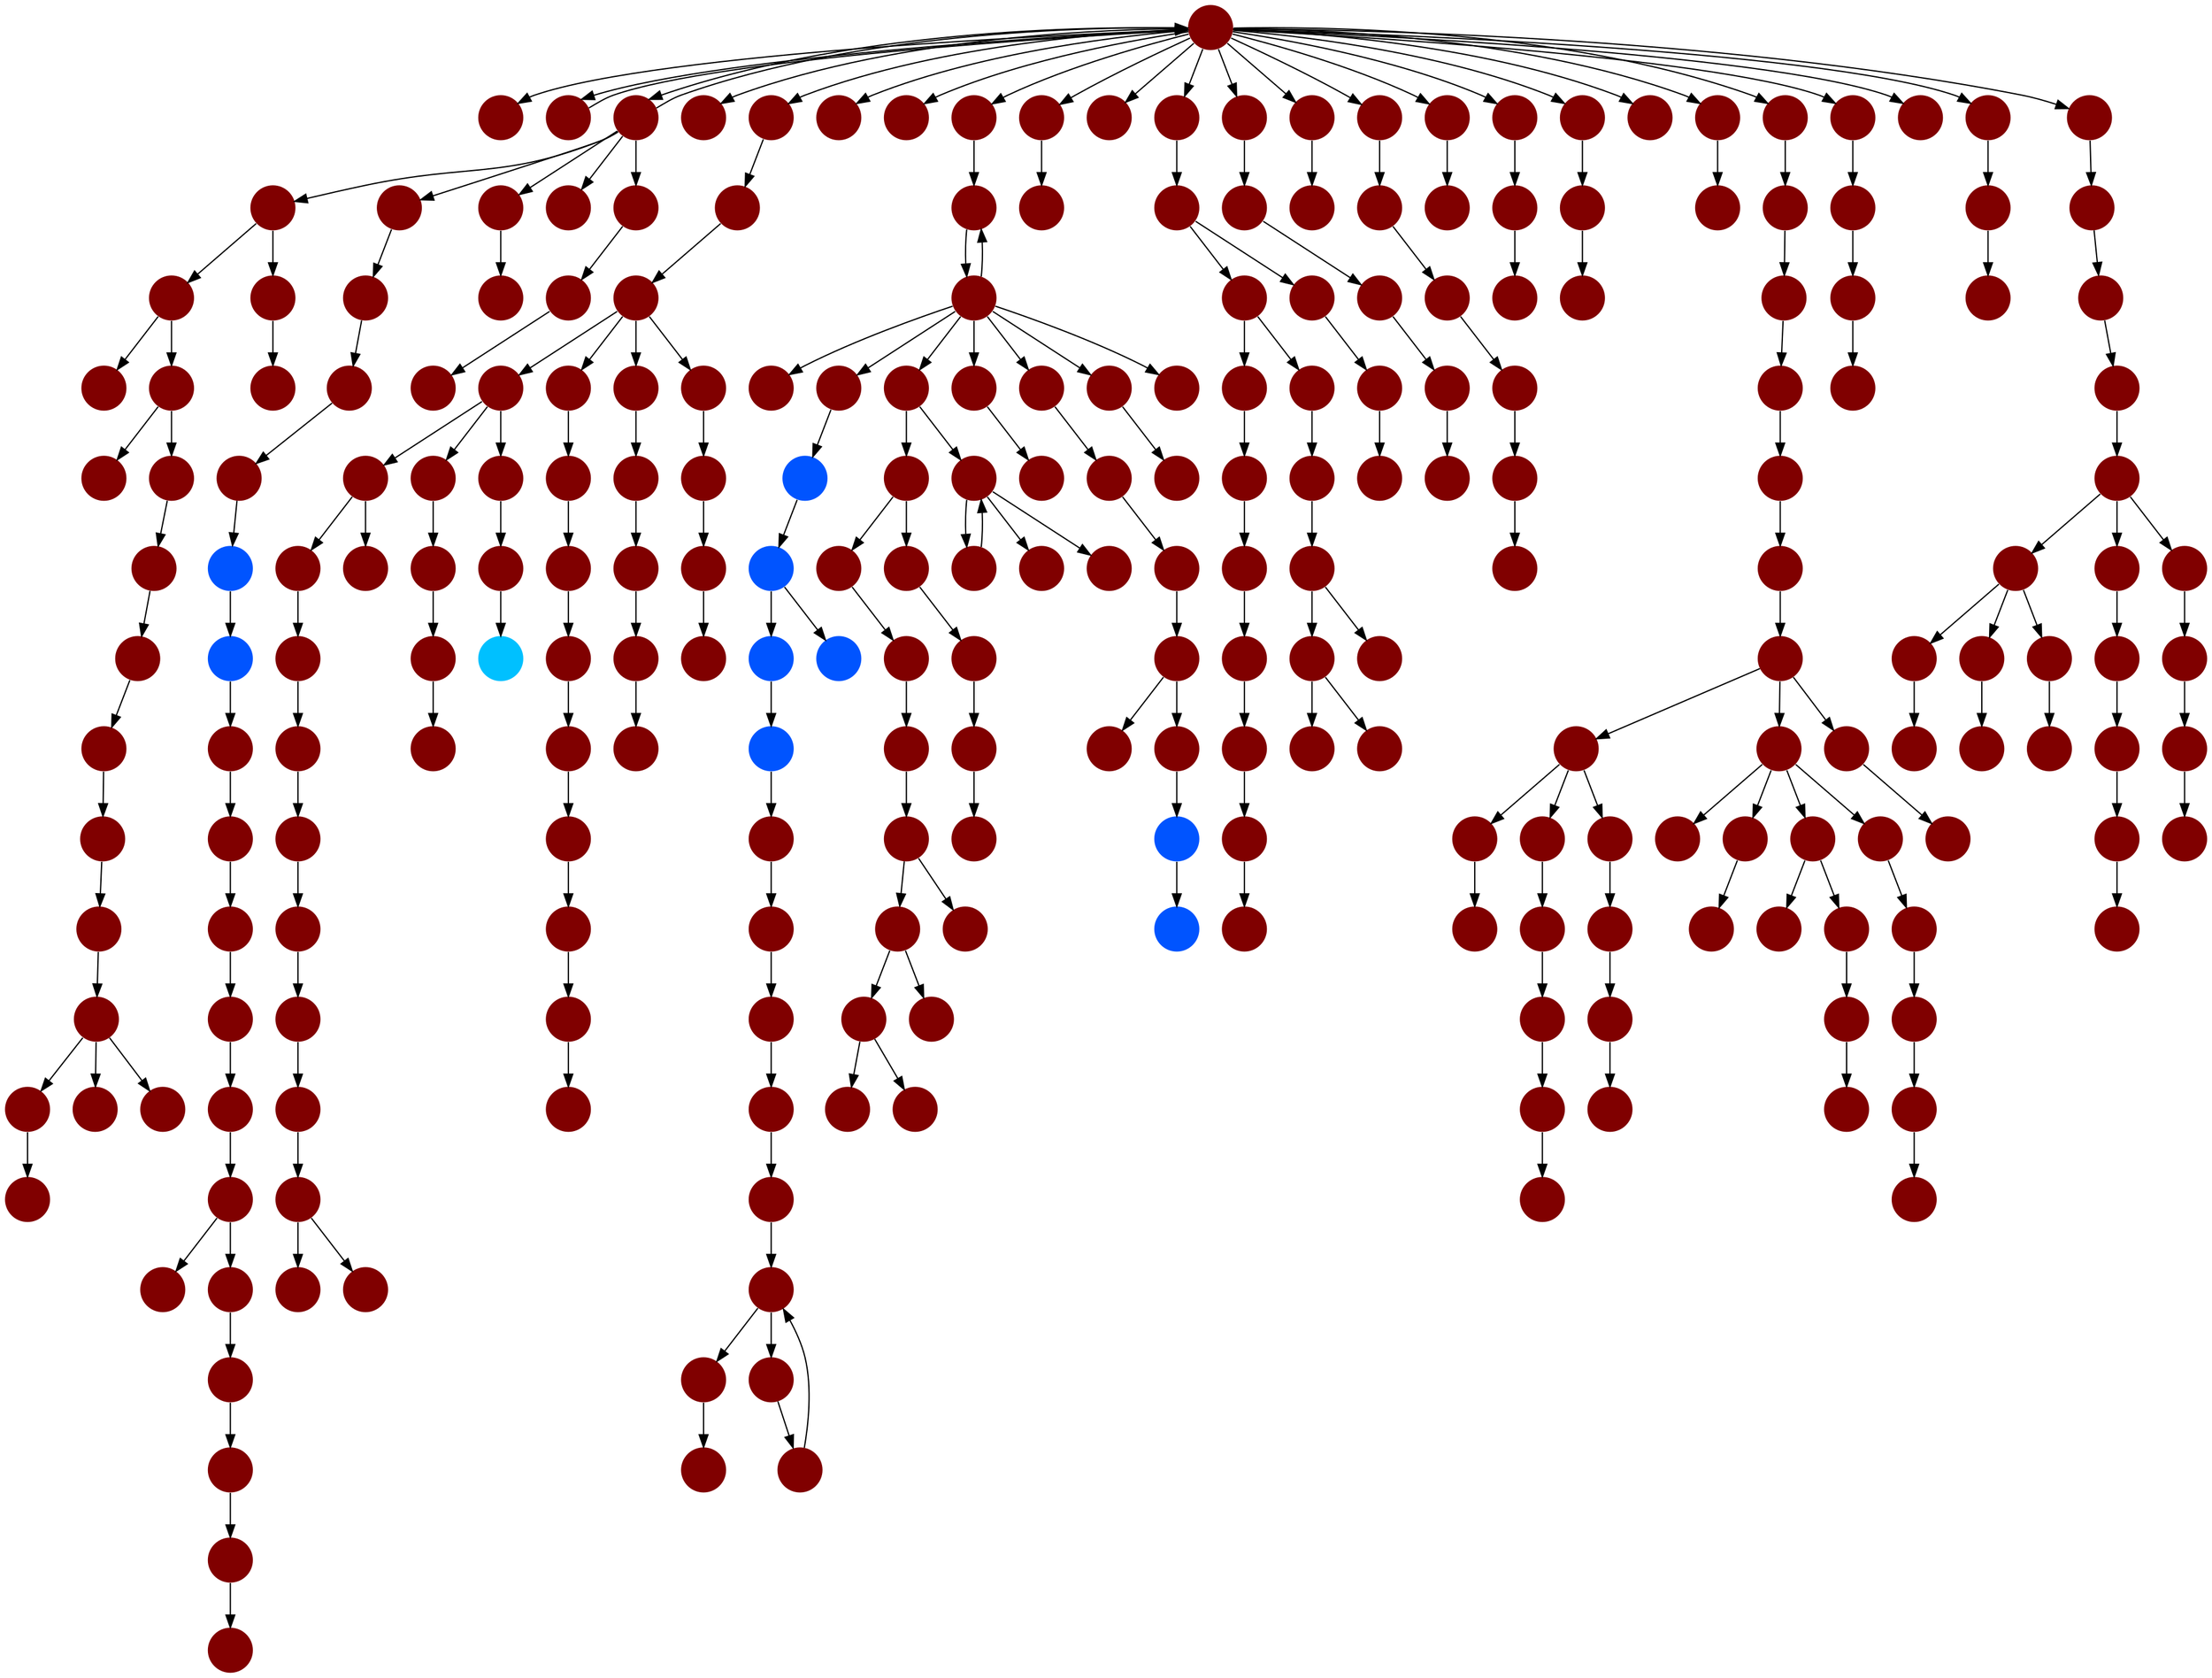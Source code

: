 digraph{
0 [tooltip = "Y", penwidth = 0, style = filled, fillcolor = "#800000", shape = circle, label = ""]
1 [tooltip = "Y", penwidth = 0, style = filled, fillcolor = "#800000", shape = circle, label = ""]
2 [tooltip = "Y", penwidth = 0, style = filled, fillcolor = "#800000", shape = circle, label = ""]
3 [tooltip = "Y", penwidth = 0, style = filled, fillcolor = "#800000", shape = circle, label = ""]
4 [tooltip = "Y", penwidth = 0, style = filled, fillcolor = "#800000", shape = circle, label = ""]
5 [tooltip = "F", penwidth = 0, style = filled, fillcolor = "#0054ff", shape = circle, label = ""]
6 [tooltip = "Y", penwidth = 0, style = filled, fillcolor = "#800000", shape = circle, label = ""]
7 [tooltip = "Y", penwidth = 0, style = filled, fillcolor = "#800000", shape = circle, label = ""]
8 [tooltip = "Y", penwidth = 0, style = filled, fillcolor = "#800000", shape = circle, label = ""]
9 [tooltip = "Y", penwidth = 0, style = filled, fillcolor = "#800000", shape = circle, label = ""]
10 [tooltip = "Y", penwidth = 0, style = filled, fillcolor = "#800000", shape = circle, label = ""]
11 [tooltip = "Y", penwidth = 0, style = filled, fillcolor = "#800000", shape = circle, label = ""]
12 [tooltip = "Y", penwidth = 0, style = filled, fillcolor = "#800000", shape = circle, label = ""]
13 [tooltip = "Y", penwidth = 0, style = filled, fillcolor = "#800000", shape = circle, label = ""]
14 [tooltip = "Y", penwidth = 0, style = filled, fillcolor = "#800000", shape = circle, label = ""]
15 [tooltip = "Y", penwidth = 0, style = filled, fillcolor = "#800000", shape = circle, label = ""]
16 [tooltip = "Y", penwidth = 0, style = filled, fillcolor = "#800000", shape = circle, label = ""]
17 [tooltip = "Y", penwidth = 0, style = filled, fillcolor = "#800000", shape = circle, label = ""]
18 [tooltip = "Y", penwidth = 0, style = filled, fillcolor = "#800000", shape = circle, label = ""]
19 [tooltip = "Y", penwidth = 0, style = filled, fillcolor = "#800000", shape = circle, label = ""]
20 [tooltip = "Y", penwidth = 0, style = filled, fillcolor = "#800000", shape = circle, label = ""]
21 [tooltip = "Y", penwidth = 0, style = filled, fillcolor = "#800000", shape = circle, label = ""]
22 [tooltip = "Y", penwidth = 0, style = filled, fillcolor = "#800000", shape = circle, label = ""]
23 [tooltip = "Y", penwidth = 0, style = filled, fillcolor = "#800000", shape = circle, label = ""]
24 [tooltip = "Y", penwidth = 0, style = filled, fillcolor = "#800000", shape = circle, label = ""]
25 [tooltip = "Y", penwidth = 0, style = filled, fillcolor = "#800000", shape = circle, label = ""]
26 [tooltip = "Y", penwidth = 0, style = filled, fillcolor = "#800000", shape = circle, label = ""]
27 [tooltip = "Y", penwidth = 0, style = filled, fillcolor = "#800000", shape = circle, label = ""]
28 [tooltip = "Y", penwidth = 0, style = filled, fillcolor = "#800000", shape = circle, label = ""]
29 [tooltip = "Y", penwidth = 0, style = filled, fillcolor = "#800000", shape = circle, label = ""]
30 [tooltip = "Y", penwidth = 0, style = filled, fillcolor = "#800000", shape = circle, label = ""]
31 [tooltip = "Y", penwidth = 0, style = filled, fillcolor = "#800000", shape = circle, label = ""]
32 [tooltip = "Y", penwidth = 0, style = filled, fillcolor = "#800000", shape = circle, label = ""]
33 [tooltip = "Y", penwidth = 0, style = filled, fillcolor = "#800000", shape = circle, label = ""]
34 [tooltip = "Y", penwidth = 0, style = filled, fillcolor = "#800000", shape = circle, label = ""]
35 [tooltip = "Y", penwidth = 0, style = filled, fillcolor = "#800000", shape = circle, label = ""]
36 [tooltip = "Y", penwidth = 0, style = filled, fillcolor = "#800000", shape = circle, label = ""]
37 [tooltip = "Y", penwidth = 0, style = filled, fillcolor = "#800000", shape = circle, label = ""]
38 [tooltip = "Y", penwidth = 0, style = filled, fillcolor = "#800000", shape = circle, label = ""]
39 [tooltip = "Y", penwidth = 0, style = filled, fillcolor = "#800000", shape = circle, label = ""]
40 [tooltip = "Y", penwidth = 0, style = filled, fillcolor = "#800000", shape = circle, label = ""]
41 [tooltip = "Y", penwidth = 0, style = filled, fillcolor = "#800000", shape = circle, label = ""]
42 [tooltip = "Y", penwidth = 0, style = filled, fillcolor = "#800000", shape = circle, label = ""]
43 [tooltip = "Y", penwidth = 0, style = filled, fillcolor = "#800000", shape = circle, label = ""]
44 [tooltip = "Y", penwidth = 0, style = filled, fillcolor = "#800000", shape = circle, label = ""]
45 [tooltip = "Y", penwidth = 0, style = filled, fillcolor = "#800000", shape = circle, label = ""]
46 [tooltip = "Y", penwidth = 0, style = filled, fillcolor = "#800000", shape = circle, label = ""]
47 [tooltip = "Y", penwidth = 0, style = filled, fillcolor = "#800000", shape = circle, label = ""]
48 [tooltip = "Y", penwidth = 0, style = filled, fillcolor = "#800000", shape = circle, label = ""]
49 [tooltip = "Y", penwidth = 0, style = filled, fillcolor = "#800000", shape = circle, label = ""]
50 [tooltip = "Y", penwidth = 0, style = filled, fillcolor = "#800000", shape = circle, label = ""]
51 [tooltip = "Y", penwidth = 0, style = filled, fillcolor = "#800000", shape = circle, label = ""]
52 [tooltip = "Y", penwidth = 0, style = filled, fillcolor = "#800000", shape = circle, label = ""]
53 [tooltip = "Y", penwidth = 0, style = filled, fillcolor = "#800000", shape = circle, label = ""]
54 [tooltip = "Y", penwidth = 0, style = filled, fillcolor = "#800000", shape = circle, label = ""]
55 [tooltip = "Y", penwidth = 0, style = filled, fillcolor = "#800000", shape = circle, label = ""]
56 [tooltip = "Y", penwidth = 0, style = filled, fillcolor = "#800000", shape = circle, label = ""]
57 [tooltip = "Y", penwidth = 0, style = filled, fillcolor = "#800000", shape = circle, label = ""]
58 [tooltip = "Y", penwidth = 0, style = filled, fillcolor = "#800000", shape = circle, label = ""]
59 [tooltip = "Y", penwidth = 0, style = filled, fillcolor = "#800000", shape = circle, label = ""]
60 [tooltip = "Y", penwidth = 0, style = filled, fillcolor = "#800000", shape = circle, label = ""]
61 [tooltip = "Y", penwidth = 0, style = filled, fillcolor = "#800000", shape = circle, label = ""]
62 [tooltip = "Y", penwidth = 0, style = filled, fillcolor = "#800000", shape = circle, label = ""]
63 [tooltip = "Y", penwidth = 0, style = filled, fillcolor = "#800000", shape = circle, label = ""]
64 [tooltip = "Y", penwidth = 0, style = filled, fillcolor = "#800000", shape = circle, label = ""]
65 [tooltip = "Y", penwidth = 0, style = filled, fillcolor = "#800000", shape = circle, label = ""]
66 [tooltip = "Y", penwidth = 0, style = filled, fillcolor = "#800000", shape = circle, label = ""]
67 [tooltip = "Y", penwidth = 0, style = filled, fillcolor = "#800000", shape = circle, label = ""]
68 [tooltip = "Y", penwidth = 0, style = filled, fillcolor = "#800000", shape = circle, label = ""]
69 [tooltip = "Y", penwidth = 0, style = filled, fillcolor = "#800000", shape = circle, label = ""]
70 [tooltip = "Y", penwidth = 0, style = filled, fillcolor = "#800000", shape = circle, label = ""]
71 [tooltip = "Y", penwidth = 0, style = filled, fillcolor = "#800000", shape = circle, label = ""]
72 [tooltip = "Y", penwidth = 0, style = filled, fillcolor = "#800000", shape = circle, label = ""]
73 [tooltip = "Y", penwidth = 0, style = filled, fillcolor = "#800000", shape = circle, label = ""]
74 [tooltip = "Y", penwidth = 0, style = filled, fillcolor = "#800000", shape = circle, label = ""]
75 [tooltip = "Y", penwidth = 0, style = filled, fillcolor = "#800000", shape = circle, label = ""]
76 [tooltip = "Y", penwidth = 0, style = filled, fillcolor = "#800000", shape = circle, label = ""]
77 [tooltip = "Y", penwidth = 0, style = filled, fillcolor = "#800000", shape = circle, label = ""]
78 [tooltip = "Y", penwidth = 0, style = filled, fillcolor = "#800000", shape = circle, label = ""]
79 [tooltip = "Y", penwidth = 0, style = filled, fillcolor = "#800000", shape = circle, label = ""]
80 [tooltip = "Y", penwidth = 0, style = filled, fillcolor = "#800000", shape = circle, label = ""]
81 [tooltip = "Y", penwidth = 0, style = filled, fillcolor = "#800000", shape = circle, label = ""]
82 [tooltip = "Y", penwidth = 0, style = filled, fillcolor = "#800000", shape = circle, label = ""]
83 [tooltip = "Y", penwidth = 0, style = filled, fillcolor = "#800000", shape = circle, label = ""]
84 [tooltip = "Y", penwidth = 0, style = filled, fillcolor = "#800000", shape = circle, label = ""]
85 [tooltip = "Y", penwidth = 0, style = filled, fillcolor = "#800000", shape = circle, label = ""]
86 [tooltip = "Y", penwidth = 0, style = filled, fillcolor = "#800000", shape = circle, label = ""]
87 [tooltip = "Y", penwidth = 0, style = filled, fillcolor = "#800000", shape = circle, label = ""]
88 [tooltip = "Y", penwidth = 0, style = filled, fillcolor = "#800000", shape = circle, label = ""]
89 [tooltip = "Y", penwidth = 0, style = filled, fillcolor = "#800000", shape = circle, label = ""]
90 [tooltip = "Y", penwidth = 0, style = filled, fillcolor = "#800000", shape = circle, label = ""]
91 [tooltip = "Y", penwidth = 0, style = filled, fillcolor = "#800000", shape = circle, label = ""]
92 [tooltip = "Y", penwidth = 0, style = filled, fillcolor = "#800000", shape = circle, label = ""]
93 [tooltip = "Y", penwidth = 0, style = filled, fillcolor = "#800000", shape = circle, label = ""]
94 [tooltip = "F", penwidth = 0, style = filled, fillcolor = "#0054ff", shape = circle, label = ""]
95 [tooltip = "Y", penwidth = 0, style = filled, fillcolor = "#800000", shape = circle, label = ""]
96 [tooltip = "Y", penwidth = 0, style = filled, fillcolor = "#800000", shape = circle, label = ""]
97 [tooltip = "Y", penwidth = 0, style = filled, fillcolor = "#800000", shape = circle, label = ""]
98 [tooltip = "Y", penwidth = 0, style = filled, fillcolor = "#800000", shape = circle, label = ""]
99 [tooltip = "Y", penwidth = 0, style = filled, fillcolor = "#800000", shape = circle, label = ""]
100 [tooltip = "Y", penwidth = 0, style = filled, fillcolor = "#800000", shape = circle, label = ""]
101 [tooltip = "Y", penwidth = 0, style = filled, fillcolor = "#800000", shape = circle, label = ""]
102 [tooltip = "Y", penwidth = 0, style = filled, fillcolor = "#800000", shape = circle, label = ""]
103 [tooltip = "Y", penwidth = 0, style = filled, fillcolor = "#800000", shape = circle, label = ""]
104 [tooltip = "Y", penwidth = 0, style = filled, fillcolor = "#800000", shape = circle, label = ""]
105 [tooltip = "Y", penwidth = 0, style = filled, fillcolor = "#800000", shape = circle, label = ""]
106 [tooltip = "Y", penwidth = 0, style = filled, fillcolor = "#800000", shape = circle, label = ""]
107 [tooltip = "Y", penwidth = 0, style = filled, fillcolor = "#800000", shape = circle, label = ""]
108 [tooltip = "Y", penwidth = 0, style = filled, fillcolor = "#800000", shape = circle, label = ""]
109 [tooltip = "Y", penwidth = 0, style = filled, fillcolor = "#800000", shape = circle, label = ""]
110 [tooltip = "Y", penwidth = 0, style = filled, fillcolor = "#800000", shape = circle, label = ""]
111 [tooltip = "Y", penwidth = 0, style = filled, fillcolor = "#800000", shape = circle, label = ""]
112 [tooltip = "Y", penwidth = 0, style = filled, fillcolor = "#800000", shape = circle, label = ""]
113 [tooltip = "Y", penwidth = 0, style = filled, fillcolor = "#800000", shape = circle, label = ""]
114 [tooltip = "Y", penwidth = 0, style = filled, fillcolor = "#800000", shape = circle, label = ""]
115 [tooltip = "Y", penwidth = 0, style = filled, fillcolor = "#800000", shape = circle, label = ""]
116 [tooltip = "Y", penwidth = 0, style = filled, fillcolor = "#800000", shape = circle, label = ""]
117 [tooltip = "Y", penwidth = 0, style = filled, fillcolor = "#800000", shape = circle, label = ""]
118 [tooltip = "Y", penwidth = 0, style = filled, fillcolor = "#800000", shape = circle, label = ""]
119 [tooltip = "F", penwidth = 0, style = filled, fillcolor = "#0054ff", shape = circle, label = ""]
120 [tooltip = "Y", penwidth = 0, style = filled, fillcolor = "#800000", shape = circle, label = ""]
121 [tooltip = "Y", penwidth = 0, style = filled, fillcolor = "#800000", shape = circle, label = ""]
122 [tooltip = "Y", penwidth = 0, style = filled, fillcolor = "#800000", shape = circle, label = ""]
123 [tooltip = "Y", penwidth = 0, style = filled, fillcolor = "#800000", shape = circle, label = ""]
124 [tooltip = "Y", penwidth = 0, style = filled, fillcolor = "#800000", shape = circle, label = ""]
125 [tooltip = "F", penwidth = 0, style = filled, fillcolor = "#0054ff", shape = circle, label = ""]
126 [tooltip = "Y", penwidth = 0, style = filled, fillcolor = "#800000", shape = circle, label = ""]
127 [tooltip = "Y", penwidth = 0, style = filled, fillcolor = "#800000", shape = circle, label = ""]
128 [tooltip = "Y", penwidth = 0, style = filled, fillcolor = "#800000", shape = circle, label = ""]
129 [tooltip = "Y", penwidth = 0, style = filled, fillcolor = "#800000", shape = circle, label = ""]
130 [tooltip = "Y", penwidth = 0, style = filled, fillcolor = "#800000", shape = circle, label = ""]
131 [tooltip = "Y", penwidth = 0, style = filled, fillcolor = "#800000", shape = circle, label = ""]
132 [tooltip = "F", penwidth = 0, style = filled, fillcolor = "#0054ff", shape = circle, label = ""]
133 [tooltip = "Y", penwidth = 0, style = filled, fillcolor = "#800000", shape = circle, label = ""]
134 [tooltip = "Y", penwidth = 0, style = filled, fillcolor = "#800000", shape = circle, label = ""]
135 [tooltip = "Y", penwidth = 0, style = filled, fillcolor = "#800000", shape = circle, label = ""]
136 [tooltip = "Y", penwidth = 0, style = filled, fillcolor = "#800000", shape = circle, label = ""]
137 [tooltip = "Y", penwidth = 0, style = filled, fillcolor = "#800000", shape = circle, label = ""]
138 [tooltip = "Y", penwidth = 0, style = filled, fillcolor = "#800000", shape = circle, label = ""]
139 [tooltip = "Y", penwidth = 0, style = filled, fillcolor = "#800000", shape = circle, label = ""]
140 [tooltip = "Y", penwidth = 0, style = filled, fillcolor = "#800000", shape = circle, label = ""]
141 [tooltip = "Y", penwidth = 0, style = filled, fillcolor = "#800000", shape = circle, label = ""]
142 [tooltip = "F", penwidth = 0, style = filled, fillcolor = "#0054ff", shape = circle, label = ""]
143 [tooltip = "Y", penwidth = 0, style = filled, fillcolor = "#800000", shape = circle, label = ""]
144 [tooltip = "Y", penwidth = 0, style = filled, fillcolor = "#800000", shape = circle, label = ""]
145 [tooltip = "Y", penwidth = 0, style = filled, fillcolor = "#800000", shape = circle, label = ""]
146 [tooltip = "Y", penwidth = 0, style = filled, fillcolor = "#800000", shape = circle, label = ""]
147 [tooltip = "Y", penwidth = 0, style = filled, fillcolor = "#800000", shape = circle, label = ""]
148 [tooltip = "Y", penwidth = 0, style = filled, fillcolor = "#800000", shape = circle, label = ""]
149 [tooltip = "Y", penwidth = 0, style = filled, fillcolor = "#800000", shape = circle, label = ""]
150 [tooltip = "Y", penwidth = 0, style = filled, fillcolor = "#800000", shape = circle, label = ""]
151 [tooltip = "Y", penwidth = 0, style = filled, fillcolor = "#800000", shape = circle, label = ""]
152 [tooltip = "Y", penwidth = 0, style = filled, fillcolor = "#800000", shape = circle, label = ""]
153 [tooltip = "Y", penwidth = 0, style = filled, fillcolor = "#800000", shape = circle, label = ""]
154 [tooltip = "Y", penwidth = 0, style = filled, fillcolor = "#800000", shape = circle, label = ""]
155 [tooltip = "Y", penwidth = 0, style = filled, fillcolor = "#800000", shape = circle, label = ""]
156 [tooltip = "Y", penwidth = 0, style = filled, fillcolor = "#800000", shape = circle, label = ""]
157 [tooltip = "Y", penwidth = 0, style = filled, fillcolor = "#800000", shape = circle, label = ""]
158 [tooltip = "Y", penwidth = 0, style = filled, fillcolor = "#800000", shape = circle, label = ""]
159 [tooltip = "Y", penwidth = 0, style = filled, fillcolor = "#800000", shape = circle, label = ""]
160 [tooltip = "Y", penwidth = 0, style = filled, fillcolor = "#800000", shape = circle, label = ""]
161 [tooltip = "Y", penwidth = 0, style = filled, fillcolor = "#800000", shape = circle, label = ""]
162 [tooltip = "Y", penwidth = 0, style = filled, fillcolor = "#800000", shape = circle, label = ""]
163 [tooltip = "Y", penwidth = 0, style = filled, fillcolor = "#800000", shape = circle, label = ""]
164 [tooltip = "Y", penwidth = 0, style = filled, fillcolor = "#800000", shape = circle, label = ""]
165 [tooltip = "Y", penwidth = 0, style = filled, fillcolor = "#800000", shape = circle, label = ""]
166 [tooltip = "Y", penwidth = 0, style = filled, fillcolor = "#800000", shape = circle, label = ""]
167 [tooltip = "Y", penwidth = 0, style = filled, fillcolor = "#800000", shape = circle, label = ""]
168 [tooltip = "Y", penwidth = 0, style = filled, fillcolor = "#800000", shape = circle, label = ""]
169 [tooltip = "Y", penwidth = 0, style = filled, fillcolor = "#800000", shape = circle, label = ""]
170 [tooltip = "Y", penwidth = 0, style = filled, fillcolor = "#800000", shape = circle, label = ""]
171 [tooltip = "Y", penwidth = 0, style = filled, fillcolor = "#800000", shape = circle, label = ""]
172 [tooltip = "Y", penwidth = 0, style = filled, fillcolor = "#800000", shape = circle, label = ""]
173 [tooltip = "Y", penwidth = 0, style = filled, fillcolor = "#800000", shape = circle, label = ""]
174 [tooltip = "F", penwidth = 0, style = filled, fillcolor = "#0054ff", shape = circle, label = ""]
175 [tooltip = "F", penwidth = 0, style = filled, fillcolor = "#0054ff", shape = circle, label = ""]
176 [tooltip = "Y", penwidth = 0, style = filled, fillcolor = "#800000", shape = circle, label = ""]
177 [tooltip = "Y", penwidth = 0, style = filled, fillcolor = "#800000", shape = circle, label = ""]
178 [tooltip = "Y", penwidth = 0, style = filled, fillcolor = "#800000", shape = circle, label = ""]
179 [tooltip = "Y", penwidth = 0, style = filled, fillcolor = "#800000", shape = circle, label = ""]
180 [tooltip = "Y", penwidth = 0, style = filled, fillcolor = "#800000", shape = circle, label = ""]
181 [tooltip = "Y", penwidth = 0, style = filled, fillcolor = "#800000", shape = circle, label = ""]
182 [tooltip = "Y", penwidth = 0, style = filled, fillcolor = "#800000", shape = circle, label = ""]
183 [tooltip = "Y", penwidth = 0, style = filled, fillcolor = "#800000", shape = circle, label = ""]
184 [tooltip = "Y", penwidth = 0, style = filled, fillcolor = "#800000", shape = circle, label = ""]
185 [tooltip = "Y", penwidth = 0, style = filled, fillcolor = "#800000", shape = circle, label = ""]
186 [tooltip = "Y", penwidth = 0, style = filled, fillcolor = "#800000", shape = circle, label = ""]
187 [tooltip = "Y", penwidth = 0, style = filled, fillcolor = "#800000", shape = circle, label = ""]
188 [tooltip = "Y", penwidth = 0, style = filled, fillcolor = "#800000", shape = circle, label = ""]
189 [tooltip = "Y", penwidth = 0, style = filled, fillcolor = "#800000", shape = circle, label = ""]
190 [tooltip = "Y", penwidth = 0, style = filled, fillcolor = "#800000", shape = circle, label = ""]
191 [tooltip = "Y", penwidth = 0, style = filled, fillcolor = "#800000", shape = circle, label = ""]
192 [tooltip = "Y", penwidth = 0, style = filled, fillcolor = "#800000", shape = circle, label = ""]
193 [tooltip = "Y", penwidth = 0, style = filled, fillcolor = "#800000", shape = circle, label = ""]
194 [tooltip = "Y", penwidth = 0, style = filled, fillcolor = "#800000", shape = circle, label = ""]
195 [tooltip = "Y", penwidth = 0, style = filled, fillcolor = "#800000", shape = circle, label = ""]
196 [tooltip = "Y", penwidth = 0, style = filled, fillcolor = "#800000", shape = circle, label = ""]
197 [tooltip = "Y", penwidth = 0, style = filled, fillcolor = "#800000", shape = circle, label = ""]
198 [tooltip = "Y", penwidth = 0, style = filled, fillcolor = "#800000", shape = circle, label = ""]
199 [tooltip = "Y", penwidth = 0, style = filled, fillcolor = "#800000", shape = circle, label = ""]
200 [tooltip = "Y", penwidth = 0, style = filled, fillcolor = "#800000", shape = circle, label = ""]
201 [tooltip = "Y", penwidth = 0, style = filled, fillcolor = "#800000", shape = circle, label = ""]
202 [tooltip = "Y", penwidth = 0, style = filled, fillcolor = "#800000", shape = circle, label = ""]
203 [tooltip = "Y", penwidth = 0, style = filled, fillcolor = "#800000", shape = circle, label = ""]
204 [tooltip = "Y", penwidth = 0, style = filled, fillcolor = "#800000", shape = circle, label = ""]
205 [tooltip = "Y", penwidth = 0, style = filled, fillcolor = "#800000", shape = circle, label = ""]
206 [tooltip = "Y", penwidth = 0, style = filled, fillcolor = "#800000", shape = circle, label = ""]
207 [tooltip = "Y", penwidth = 0, style = filled, fillcolor = "#800000", shape = circle, label = ""]
208 [tooltip = "Y", penwidth = 0, style = filled, fillcolor = "#800000", shape = circle, label = ""]
209 [tooltip = "Y", penwidth = 0, style = filled, fillcolor = "#800000", shape = circle, label = ""]
210 [tooltip = "Y", penwidth = 0, style = filled, fillcolor = "#800000", shape = circle, label = ""]
211 [tooltip = "Y", penwidth = 0, style = filled, fillcolor = "#800000", shape = circle, label = ""]
212 [tooltip = "Y", penwidth = 0, style = filled, fillcolor = "#800000", shape = circle, label = ""]
213 [tooltip = "Y", penwidth = 0, style = filled, fillcolor = "#800000", shape = circle, label = ""]
214 [tooltip = "Y", penwidth = 0, style = filled, fillcolor = "#800000", shape = circle, label = ""]
215 [tooltip = "Y", penwidth = 0, style = filled, fillcolor = "#800000", shape = circle, label = ""]
216 [tooltip = "Y", penwidth = 0, style = filled, fillcolor = "#800000", shape = circle, label = ""]
217 [tooltip = "Y", penwidth = 0, style = filled, fillcolor = "#800000", shape = circle, label = ""]
218 [tooltip = "Y", penwidth = 0, style = filled, fillcolor = "#800000", shape = circle, label = ""]
219 [tooltip = "Y", penwidth = 0, style = filled, fillcolor = "#800000", shape = circle, label = ""]
220 [tooltip = "Y", penwidth = 0, style = filled, fillcolor = "#800000", shape = circle, label = ""]
221 [tooltip = "Y", penwidth = 0, style = filled, fillcolor = "#800000", shape = circle, label = ""]
222 [tooltip = "Y", penwidth = 0, style = filled, fillcolor = "#800000", shape = circle, label = ""]
223 [tooltip = "Y", penwidth = 0, style = filled, fillcolor = "#800000", shape = circle, label = ""]
224 [tooltip = "Y", penwidth = 0, style = filled, fillcolor = "#800000", shape = circle, label = ""]
225 [tooltip = "Y", penwidth = 0, style = filled, fillcolor = "#800000", shape = circle, label = ""]
226 [tooltip = "Y", penwidth = 0, style = filled, fillcolor = "#800000", shape = circle, label = ""]
227 [tooltip = "Y", penwidth = 0, style = filled, fillcolor = "#800000", shape = circle, label = ""]
228 [tooltip = "Y", penwidth = 0, style = filled, fillcolor = "#800000", shape = circle, label = ""]
229 [tooltip = "Y", penwidth = 0, style = filled, fillcolor = "#800000", shape = circle, label = ""]
230 [tooltip = "Y", penwidth = 0, style = filled, fillcolor = "#800000", shape = circle, label = ""]
231 [tooltip = "Y", penwidth = 0, style = filled, fillcolor = "#800000", shape = circle, label = ""]
232 [tooltip = "Y", penwidth = 0, style = filled, fillcolor = "#800000", shape = circle, label = ""]
233 [tooltip = "Y", penwidth = 0, style = filled, fillcolor = "#800000", shape = circle, label = ""]
234 [tooltip = "Y", penwidth = 0, style = filled, fillcolor = "#800000", shape = circle, label = ""]
235 [tooltip = "Y", penwidth = 0, style = filled, fillcolor = "#800000", shape = circle, label = ""]
236 [tooltip = "Y", penwidth = 0, style = filled, fillcolor = "#800000", shape = circle, label = ""]
237 [tooltip = "Y", penwidth = 0, style = filled, fillcolor = "#800000", shape = circle, label = ""]
238 [tooltip = "Y", penwidth = 0, style = filled, fillcolor = "#800000", shape = circle, label = ""]
239 [tooltip = "Y", penwidth = 0, style = filled, fillcolor = "#800000", shape = circle, label = ""]
240 [tooltip = "H", penwidth = 0, style = filled, fillcolor = "#00c0ff", shape = circle, label = ""]
241 [tooltip = "Y", penwidth = 0, style = filled, fillcolor = "#800000", shape = circle, label = ""]
242 [tooltip = "F", penwidth = 0, style = filled, fillcolor = "#0054ff", shape = circle, label = ""]
243 [tooltip = "Y", penwidth = 0, style = filled, fillcolor = "#800000", shape = circle, label = ""]
244 [tooltip = "Y", penwidth = 0, style = filled, fillcolor = "#800000", shape = circle, label = ""]
245 [tooltip = "Y", penwidth = 0, style = filled, fillcolor = "#800000", shape = circle, label = ""]
246 [tooltip = "Y", penwidth = 0, style = filled, fillcolor = "#800000", shape = circle, label = ""]
247 [tooltip = "Y", penwidth = 0, style = filled, fillcolor = "#800000", shape = circle, label = ""]
248 [tooltip = "Y", penwidth = 0, style = filled, fillcolor = "#800000", shape = circle, label = ""]
249 [tooltip = "Y", penwidth = 0, style = filled, fillcolor = "#800000", shape = circle, label = ""]
250 [tooltip = "Y", penwidth = 0, style = filled, fillcolor = "#800000", shape = circle, label = ""]
251 [tooltip = "Y", penwidth = 0, style = filled, fillcolor = "#800000", shape = circle, label = ""]
252 [tooltip = "Y", penwidth = 0, style = filled, fillcolor = "#800000", shape = circle, label = ""]
253 [tooltip = "Y", penwidth = 0, style = filled, fillcolor = "#800000", shape = circle, label = ""]
193 -> 195
61 -> 82
232 -> 231
69 -> 48
0 -> 20
0 -> 89
183 -> 182
0 -> 210
206 -> 205
168 -> 169
61 -> 129
162 -> 163
80 -> 180
0 -> 53
171 -> 168
70 -> 133
71 -> 9
179 -> 216
205 -> 204
143 -> 69
104 -> 130
22 -> 95
0 -> 83
167 -> 173
91 -> 237
33 -> 50
224 -> 230
97 -> 104
80 -> 96
122 -> 203
187 -> 190
109 -> 19
92 -> 77
98 -> 67
120 -> 139
75 -> 194
36 -> 106
5 -> 132
11 -> 165
87 -> 60
130 -> 107
142 -> 3
0 -> 45
132 -> 119
141 -> 72
24 -> 86
207 -> 206
135 -> 93
226 -> 219
219 -> 227
151 -> 176
77 -> 131
0 -> 121
227 -> 228
117 -> 253
7 -> 114
125 -> 94
70 -> 25
148 -> 73
122 -> 42
31 -> 148
160 -> 158
161 -> 159
203 -> 200
83 -> 105
55 -> 63
88 -> 39
217 -> 221
154 -> 151
82 -> 5
217 -> 243
86 -> 143
221 -> 181
102 -> 149
49 -> 87
61 -> 185
194 -> 197
156 -> 80
203 -> 202
251 -> 178
0 -> 90
209 -> 167
230 -> 225
233 -> 214
191 -> 207
20 -> 0
118 -> 239
119 -> 142
215 -> 213
123 -> 4
134 -> 248
1 -> 10
14 -> 111
0 -> 172
77 -> 65
61 -> 122
246 -> 245
25 -> 74
203 -> 201
69 -> 37
29 -> 127
171 -> 170
112 -> 252
89 -> 58
113 -> 21
79 -> 102
1 -> 198
124 -> 250
216 -> 128
145 -> 98
22 -> 0
222 -> 223
61 -> 59
131 -> 88
126 -> 12
94 -> 161
133 -> 138
57 -> 146
22 -> 49
53 -> 66
225 -> 229
56 -> 120
18 -> 233
47 -> 57
0 -> 238
210 -> 232
236 -> 188
139 -> 44
111 -> 140
155 -> 154
214 -> 215
180 -> 179
61 -> 115
42 -> 144
84 -> 31
15 -> 32
0 -> 43
174 -> 175
149 -> 101
61 -> 157
176 -> 174
116 -> 249
6 -> 17
196 -> 240
51 -> 30
157 -> 155
129 -> 2
105 -> 147
147 -> 124
22 -> 76
185 -> 184
204 -> 236
61 -> 241
10 -> 103
17 -> 54
31 -> 153
87 -> 108
0 -> 40
95 -> 33
0 -> 22
213 -> 212
153 -> 177
46 -> 28
165 -> 166
200 -> 203
250 -> 150
237 -> 186
99 -> 8
40 -> 115
45 -> 7
223 -> 226
67 -> 125
107 -> 56
70 -> 135
0 -> 136
0 -> 34
72 -> 36
127 -> 6
140 -> 84
106 -> 68
235 -> 234
120 -> 92
19 -> 16
162 -> 123
239 -> 235
81 -> 99
22 -> 71
188 -> 187
6 -> 1
137 -> 26
1 -> 118
49 -> 137
0 -> 47
198 -> 196
6 -> 75
114 -> 251
38 -> 62
54 -> 100
128 -> 164
197 -> 193
100 -> 116
159 -> 160
22 -> 64
3 -> 14
41 -> 199
238 -> 222
132 -> 242
219 -> 217
93 -> 117
101 -> 24
158 -> 156
30 -> 209
220 -> 244
229 -> 218
243 -> 247
11 -> 18
0 -> 29
217 -> 183
219 -> 224
249 -> 112
136 -> 91
123 -> 27
188 -> 189
42 -> 51
92 -> 55
146 -> 46
252 -> 246
0 -> 109
10 -> 79
92 -> 141
138 -> 85
166 -> 162
121 -> 97
212 -> 211
188 -> 192
0 -> 41
167 -> 171
90 -> 134
151 -> 152
0 -> 23
144 -> 81
0 -> 113
12 -> 15
228 -> 220
108 -> 78
115 -> 61
168 -> 208
120 -> 70
0 -> 13
108 -> 191
6 -> 126
64 -> 145
92 -> 52
0 -> 110
85 -> 38
7 -> 11
0 -> 35
177 -> 31
}